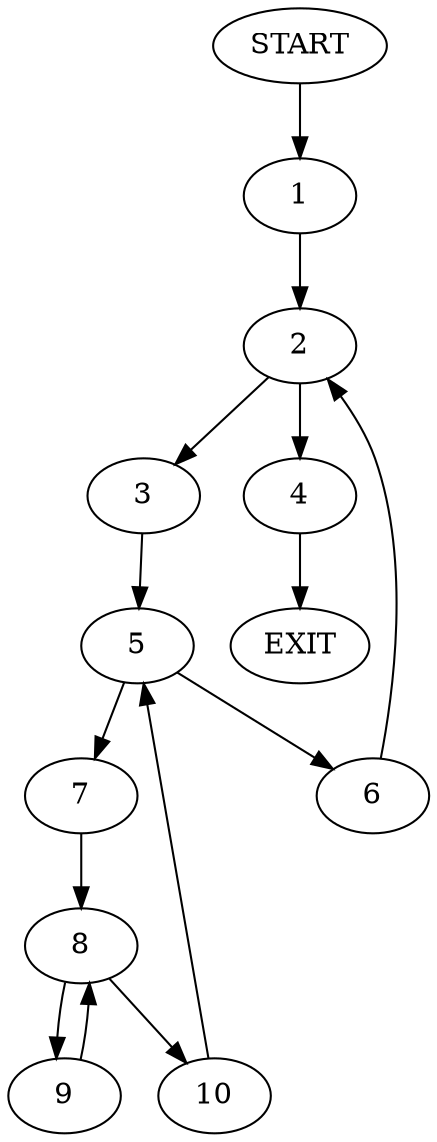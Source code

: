digraph {
0 [label="START"]
11 [label="EXIT"]
0 -> 1
1 -> 2
2 -> 3
2 -> 4
3 -> 5
4 -> 11
5 -> 6
5 -> 7
6 -> 2
7 -> 8
8 -> 9
8 -> 10
9 -> 8
10 -> 5
}
